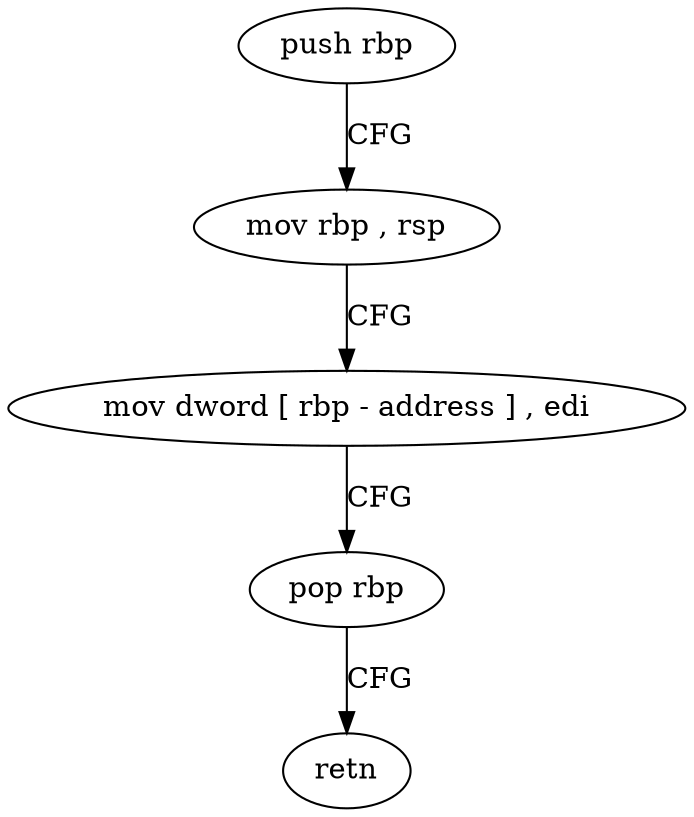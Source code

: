 digraph "func" {
"4206112" [label = "push rbp" ]
"4206113" [label = "mov rbp , rsp" ]
"4206116" [label = "mov dword [ rbp - address ] , edi" ]
"4206119" [label = "pop rbp" ]
"4206120" [label = "retn" ]
"4206112" -> "4206113" [ label = "CFG" ]
"4206113" -> "4206116" [ label = "CFG" ]
"4206116" -> "4206119" [ label = "CFG" ]
"4206119" -> "4206120" [ label = "CFG" ]
}
